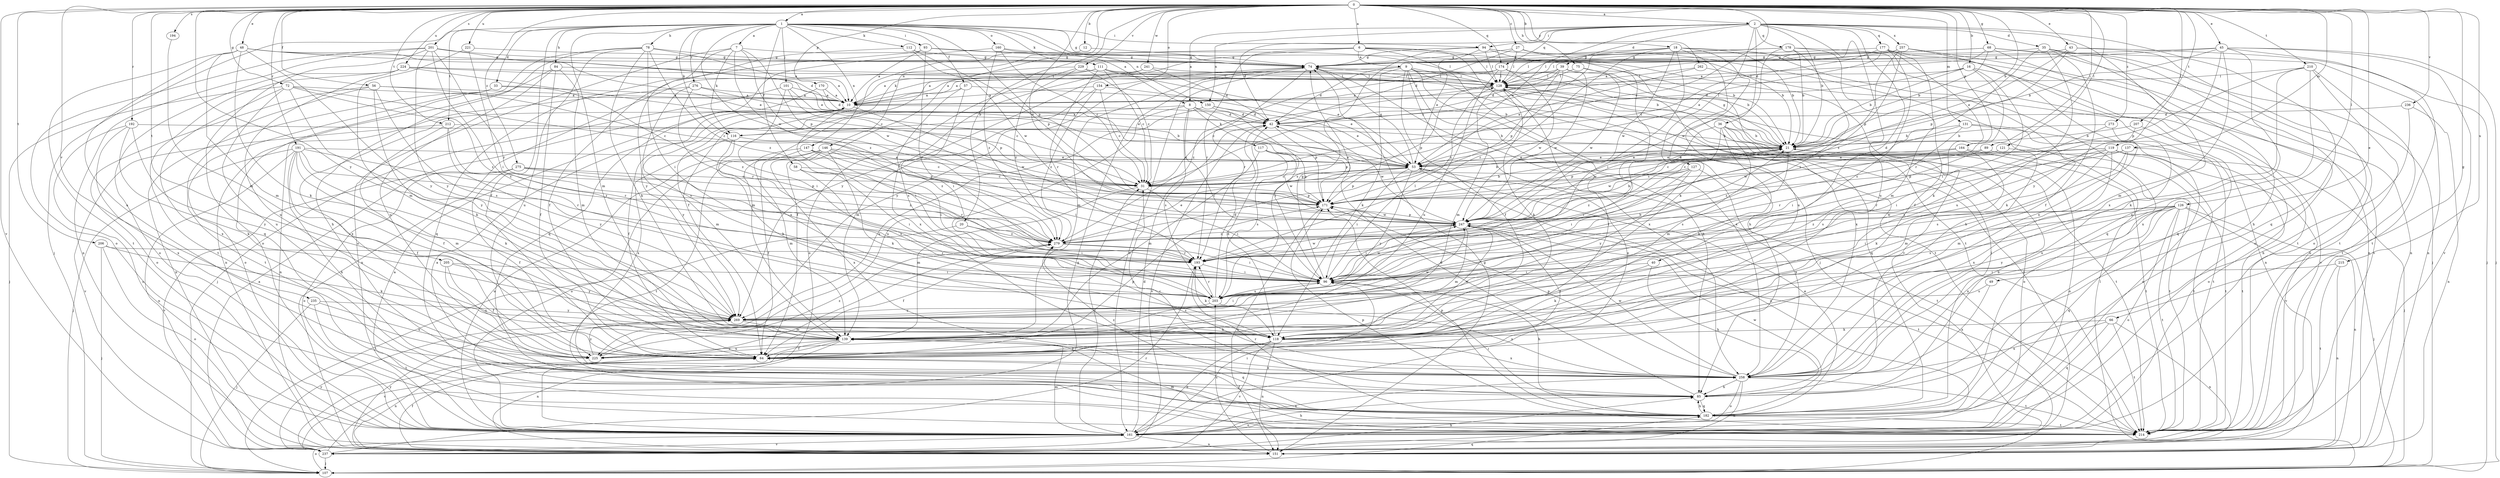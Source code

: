 strict digraph  {
0;
1;
2;
6;
7;
8;
9;
10;
12;
16;
18;
20;
21;
27;
31;
33;
35;
36;
39;
40;
42;
43;
45;
48;
49;
53;
56;
57;
58;
64;
66;
68;
72;
74;
75;
78;
84;
85;
89;
93;
94;
96;
101;
107;
111;
112;
116;
117;
118;
119;
121;
126;
127;
128;
131;
137;
139;
146;
147;
150;
151;
154;
160;
161;
164;
170;
171;
174;
177;
178;
182;
191;
192;
193;
194;
201;
203;
205;
206;
207;
210;
212;
214;
215;
221;
224;
225;
229;
235;
236;
237;
241;
247;
257;
258;
262;
269;
273;
275;
276;
279;
0 -> 1  [label=a];
0 -> 2  [label=a];
0 -> 6  [label=a];
0 -> 12  [label=b];
0 -> 16  [label=b];
0 -> 18  [label=b];
0 -> 20  [label=b];
0 -> 21  [label=b];
0 -> 27  [label=c];
0 -> 31  [label=c];
0 -> 43  [label=e];
0 -> 45  [label=e];
0 -> 48  [label=e];
0 -> 49  [label=e];
0 -> 56  [label=f];
0 -> 66  [label=g];
0 -> 68  [label=g];
0 -> 72  [label=g];
0 -> 75  [label=h];
0 -> 89  [label=i];
0 -> 119  [label=l];
0 -> 121  [label=l];
0 -> 126  [label=l];
0 -> 131  [label=m];
0 -> 137  [label=m];
0 -> 146  [label=n];
0 -> 154  [label=o];
0 -> 164  [label=p];
0 -> 170  [label=p];
0 -> 174  [label=q];
0 -> 191  [label=r];
0 -> 192  [label=r];
0 -> 194  [label=s];
0 -> 201  [label=s];
0 -> 205  [label=t];
0 -> 206  [label=t];
0 -> 207  [label=t];
0 -> 210  [label=t];
0 -> 212  [label=t];
0 -> 215  [label=u];
0 -> 221  [label=u];
0 -> 224  [label=u];
0 -> 229  [label=v];
0 -> 235  [label=v];
0 -> 236  [label=v];
0 -> 237  [label=v];
0 -> 241  [label=w];
0 -> 247  [label=w];
0 -> 262  [label=y];
0 -> 269  [label=y];
0 -> 273  [label=z];
0 -> 275  [label=z];
1 -> 7  [label=a];
1 -> 8  [label=a];
1 -> 33  [label=d];
1 -> 57  [label=f];
1 -> 58  [label=f];
1 -> 64  [label=f];
1 -> 74  [label=g];
1 -> 78  [label=h];
1 -> 84  [label=h];
1 -> 93  [label=i];
1 -> 94  [label=i];
1 -> 101  [label=j];
1 -> 107  [label=j];
1 -> 111  [label=k];
1 -> 112  [label=k];
1 -> 116  [label=k];
1 -> 139  [label=m];
1 -> 147  [label=n];
1 -> 150  [label=n];
1 -> 160  [label=o];
1 -> 171  [label=p];
1 -> 212  [label=t];
1 -> 247  [label=w];
1 -> 276  [label=z];
2 -> 8  [label=a];
2 -> 21  [label=b];
2 -> 35  [label=d];
2 -> 36  [label=d];
2 -> 39  [label=d];
2 -> 40  [label=d];
2 -> 42  [label=d];
2 -> 53  [label=e];
2 -> 94  [label=i];
2 -> 127  [label=l];
2 -> 150  [label=n];
2 -> 174  [label=q];
2 -> 177  [label=q];
2 -> 178  [label=q];
2 -> 182  [label=q];
2 -> 225  [label=u];
2 -> 257  [label=x];
2 -> 258  [label=x];
6 -> 9  [label=a];
6 -> 85  [label=h];
6 -> 107  [label=j];
6 -> 116  [label=k];
6 -> 128  [label=l];
6 -> 193  [label=r];
6 -> 214  [label=t];
6 -> 269  [label=y];
7 -> 74  [label=g];
7 -> 116  [label=k];
7 -> 161  [label=o];
7 -> 171  [label=p];
7 -> 247  [label=w];
7 -> 269  [label=y];
7 -> 279  [label=z];
8 -> 42  [label=d];
8 -> 96  [label=i];
8 -> 116  [label=k];
8 -> 117  [label=k];
8 -> 171  [label=p];
8 -> 203  [label=s];
8 -> 225  [label=u];
9 -> 10  [label=a];
9 -> 21  [label=b];
9 -> 42  [label=d];
9 -> 64  [label=f];
9 -> 85  [label=h];
9 -> 118  [label=k];
9 -> 128  [label=l];
9 -> 161  [label=o];
9 -> 214  [label=t];
9 -> 258  [label=x];
10 -> 42  [label=d];
10 -> 64  [label=f];
10 -> 96  [label=i];
10 -> 139  [label=m];
10 -> 247  [label=w];
10 -> 269  [label=y];
12 -> 64  [label=f];
12 -> 74  [label=g];
16 -> 21  [label=b];
16 -> 42  [label=d];
16 -> 96  [label=i];
16 -> 128  [label=l];
16 -> 193  [label=r];
16 -> 237  [label=v];
18 -> 21  [label=b];
18 -> 74  [label=g];
18 -> 96  [label=i];
18 -> 118  [label=k];
18 -> 128  [label=l];
18 -> 182  [label=q];
18 -> 193  [label=r];
18 -> 225  [label=u];
18 -> 247  [label=w];
20 -> 96  [label=i];
20 -> 107  [label=j];
20 -> 279  [label=z];
21 -> 53  [label=e];
21 -> 74  [label=g];
21 -> 161  [label=o];
21 -> 171  [label=p];
21 -> 203  [label=s];
21 -> 247  [label=w];
27 -> 21  [label=b];
27 -> 42  [label=d];
27 -> 74  [label=g];
27 -> 128  [label=l];
27 -> 237  [label=v];
31 -> 21  [label=b];
31 -> 96  [label=i];
31 -> 139  [label=m];
31 -> 171  [label=p];
33 -> 10  [label=a];
33 -> 151  [label=n];
33 -> 161  [label=o];
33 -> 279  [label=z];
35 -> 64  [label=f];
35 -> 74  [label=g];
35 -> 85  [label=h];
35 -> 107  [label=j];
35 -> 151  [label=n];
35 -> 193  [label=r];
35 -> 225  [label=u];
36 -> 21  [label=b];
36 -> 118  [label=k];
36 -> 139  [label=m];
36 -> 161  [label=o];
36 -> 193  [label=r];
36 -> 214  [label=t];
36 -> 247  [label=w];
39 -> 10  [label=a];
39 -> 42  [label=d];
39 -> 128  [label=l];
39 -> 151  [label=n];
39 -> 171  [label=p];
39 -> 247  [label=w];
39 -> 279  [label=z];
40 -> 85  [label=h];
40 -> 96  [label=i];
40 -> 118  [label=k];
42 -> 21  [label=b];
42 -> 171  [label=p];
42 -> 237  [label=v];
42 -> 247  [label=w];
43 -> 53  [label=e];
43 -> 74  [label=g];
43 -> 107  [label=j];
43 -> 161  [label=o];
43 -> 171  [label=p];
45 -> 21  [label=b];
45 -> 74  [label=g];
45 -> 107  [label=j];
45 -> 128  [label=l];
45 -> 139  [label=m];
45 -> 214  [label=t];
45 -> 237  [label=v];
45 -> 258  [label=x];
45 -> 269  [label=y];
48 -> 42  [label=d];
48 -> 53  [label=e];
48 -> 74  [label=g];
48 -> 118  [label=k];
48 -> 139  [label=m];
48 -> 214  [label=t];
48 -> 225  [label=u];
48 -> 269  [label=y];
49 -> 203  [label=s];
49 -> 258  [label=x];
53 -> 31  [label=c];
53 -> 74  [label=g];
53 -> 96  [label=i];
53 -> 161  [label=o];
53 -> 171  [label=p];
53 -> 214  [label=t];
53 -> 269  [label=y];
56 -> 10  [label=a];
56 -> 31  [label=c];
56 -> 118  [label=k];
56 -> 161  [label=o];
56 -> 203  [label=s];
56 -> 214  [label=t];
57 -> 10  [label=a];
57 -> 21  [label=b];
57 -> 96  [label=i];
57 -> 203  [label=s];
58 -> 31  [label=c];
58 -> 96  [label=i];
58 -> 193  [label=r];
58 -> 203  [label=s];
64 -> 128  [label=l];
64 -> 151  [label=n];
64 -> 171  [label=p];
64 -> 258  [label=x];
66 -> 118  [label=k];
66 -> 151  [label=n];
66 -> 182  [label=q];
66 -> 214  [label=t];
66 -> 258  [label=x];
68 -> 10  [label=a];
68 -> 21  [label=b];
68 -> 74  [label=g];
68 -> 128  [label=l];
68 -> 151  [label=n];
68 -> 161  [label=o];
68 -> 214  [label=t];
72 -> 10  [label=a];
72 -> 31  [label=c];
72 -> 107  [label=j];
72 -> 225  [label=u];
72 -> 258  [label=x];
72 -> 269  [label=y];
72 -> 279  [label=z];
74 -> 128  [label=l];
74 -> 139  [label=m];
74 -> 161  [label=o];
74 -> 193  [label=r];
74 -> 258  [label=x];
74 -> 269  [label=y];
75 -> 96  [label=i];
75 -> 128  [label=l];
75 -> 247  [label=w];
78 -> 10  [label=a];
78 -> 74  [label=g];
78 -> 85  [label=h];
78 -> 96  [label=i];
78 -> 118  [label=k];
78 -> 161  [label=o];
78 -> 225  [label=u];
78 -> 279  [label=z];
84 -> 64  [label=f];
84 -> 128  [label=l];
84 -> 139  [label=m];
84 -> 151  [label=n];
84 -> 225  [label=u];
85 -> 21  [label=b];
85 -> 31  [label=c];
85 -> 42  [label=d];
85 -> 182  [label=q];
85 -> 279  [label=z];
89 -> 53  [label=e];
89 -> 193  [label=r];
89 -> 214  [label=t];
93 -> 10  [label=a];
93 -> 74  [label=g];
93 -> 128  [label=l];
93 -> 182  [label=q];
93 -> 193  [label=r];
94 -> 53  [label=e];
94 -> 74  [label=g];
94 -> 85  [label=h];
94 -> 128  [label=l];
94 -> 203  [label=s];
94 -> 237  [label=v];
96 -> 21  [label=b];
96 -> 74  [label=g];
96 -> 85  [label=h];
96 -> 128  [label=l];
96 -> 203  [label=s];
96 -> 247  [label=w];
101 -> 10  [label=a];
101 -> 31  [label=c];
101 -> 96  [label=i];
101 -> 107  [label=j];
101 -> 171  [label=p];
107 -> 128  [label=l];
107 -> 161  [label=o];
107 -> 182  [label=q];
111 -> 21  [label=b];
111 -> 31  [label=c];
111 -> 53  [label=e];
111 -> 128  [label=l];
111 -> 139  [label=m];
111 -> 151  [label=n];
111 -> 193  [label=r];
112 -> 64  [label=f];
112 -> 74  [label=g];
112 -> 171  [label=p];
112 -> 247  [label=w];
116 -> 118  [label=k];
116 -> 203  [label=s];
116 -> 258  [label=x];
116 -> 279  [label=z];
117 -> 53  [label=e];
117 -> 139  [label=m];
117 -> 171  [label=p];
117 -> 203  [label=s];
117 -> 247  [label=w];
118 -> 42  [label=d];
118 -> 64  [label=f];
118 -> 151  [label=n];
118 -> 161  [label=o];
118 -> 237  [label=v];
118 -> 247  [label=w];
118 -> 258  [label=x];
119 -> 31  [label=c];
119 -> 53  [label=e];
119 -> 107  [label=j];
119 -> 139  [label=m];
119 -> 193  [label=r];
119 -> 203  [label=s];
119 -> 214  [label=t];
119 -> 237  [label=v];
119 -> 258  [label=x];
121 -> 31  [label=c];
121 -> 53  [label=e];
121 -> 214  [label=t];
126 -> 96  [label=i];
126 -> 107  [label=j];
126 -> 151  [label=n];
126 -> 161  [label=o];
126 -> 182  [label=q];
126 -> 203  [label=s];
126 -> 214  [label=t];
126 -> 247  [label=w];
126 -> 258  [label=x];
126 -> 269  [label=y];
126 -> 279  [label=z];
127 -> 31  [label=c];
127 -> 96  [label=i];
127 -> 193  [label=r];
127 -> 258  [label=x];
127 -> 269  [label=y];
127 -> 279  [label=z];
128 -> 10  [label=a];
128 -> 31  [label=c];
128 -> 118  [label=k];
128 -> 139  [label=m];
128 -> 171  [label=p];
128 -> 182  [label=q];
131 -> 21  [label=b];
131 -> 96  [label=i];
131 -> 161  [label=o];
131 -> 214  [label=t];
131 -> 247  [label=w];
137 -> 53  [label=e];
137 -> 139  [label=m];
137 -> 171  [label=p];
137 -> 203  [label=s];
137 -> 214  [label=t];
139 -> 64  [label=f];
139 -> 151  [label=n];
139 -> 182  [label=q];
139 -> 225  [label=u];
139 -> 237  [label=v];
146 -> 31  [label=c];
146 -> 53  [label=e];
146 -> 64  [label=f];
146 -> 96  [label=i];
146 -> 118  [label=k];
146 -> 161  [label=o];
146 -> 214  [label=t];
146 -> 258  [label=x];
147 -> 53  [label=e];
147 -> 96  [label=i];
147 -> 139  [label=m];
147 -> 161  [label=o];
147 -> 171  [label=p];
150 -> 42  [label=d];
150 -> 53  [label=e];
150 -> 96  [label=i];
150 -> 225  [label=u];
151 -> 64  [label=f];
151 -> 74  [label=g];
151 -> 128  [label=l];
151 -> 203  [label=s];
151 -> 269  [label=y];
154 -> 10  [label=a];
154 -> 31  [label=c];
154 -> 53  [label=e];
154 -> 139  [label=m];
154 -> 279  [label=z];
160 -> 21  [label=b];
160 -> 31  [label=c];
160 -> 74  [label=g];
160 -> 182  [label=q];
160 -> 279  [label=z];
161 -> 10  [label=a];
161 -> 31  [label=c];
161 -> 42  [label=d];
161 -> 85  [label=h];
161 -> 96  [label=i];
161 -> 139  [label=m];
161 -> 151  [label=n];
161 -> 237  [label=v];
161 -> 258  [label=x];
164 -> 53  [label=e];
164 -> 118  [label=k];
164 -> 214  [label=t];
164 -> 279  [label=z];
170 -> 10  [label=a];
170 -> 42  [label=d];
170 -> 258  [label=x];
171 -> 21  [label=b];
171 -> 151  [label=n];
171 -> 247  [label=w];
174 -> 10  [label=a];
174 -> 128  [label=l];
174 -> 225  [label=u];
174 -> 247  [label=w];
174 -> 258  [label=x];
174 -> 279  [label=z];
177 -> 31  [label=c];
177 -> 53  [label=e];
177 -> 74  [label=g];
177 -> 118  [label=k];
177 -> 139  [label=m];
177 -> 203  [label=s];
177 -> 214  [label=t];
178 -> 21  [label=b];
178 -> 31  [label=c];
178 -> 64  [label=f];
178 -> 74  [label=g];
178 -> 96  [label=i];
178 -> 182  [label=q];
178 -> 247  [label=w];
182 -> 10  [label=a];
182 -> 53  [label=e];
182 -> 64  [label=f];
182 -> 85  [label=h];
182 -> 96  [label=i];
182 -> 128  [label=l];
182 -> 161  [label=o];
182 -> 171  [label=p];
182 -> 193  [label=r];
182 -> 214  [label=t];
182 -> 247  [label=w];
191 -> 53  [label=e];
191 -> 64  [label=f];
191 -> 85  [label=h];
191 -> 107  [label=j];
191 -> 118  [label=k];
191 -> 139  [label=m];
191 -> 151  [label=n];
191 -> 193  [label=r];
191 -> 279  [label=z];
192 -> 21  [label=b];
192 -> 118  [label=k];
192 -> 161  [label=o];
192 -> 258  [label=x];
192 -> 269  [label=y];
193 -> 96  [label=i];
193 -> 118  [label=k];
193 -> 247  [label=w];
194 -> 139  [label=m];
201 -> 53  [label=e];
201 -> 74  [label=g];
201 -> 151  [label=n];
201 -> 161  [label=o];
201 -> 182  [label=q];
201 -> 193  [label=r];
201 -> 203  [label=s];
201 -> 269  [label=y];
203 -> 42  [label=d];
203 -> 193  [label=r];
203 -> 258  [label=x];
203 -> 269  [label=y];
205 -> 64  [label=f];
205 -> 96  [label=i];
205 -> 225  [label=u];
205 -> 269  [label=y];
206 -> 107  [label=j];
206 -> 118  [label=k];
206 -> 161  [label=o];
206 -> 193  [label=r];
207 -> 21  [label=b];
207 -> 161  [label=o];
207 -> 203  [label=s];
210 -> 118  [label=k];
210 -> 128  [label=l];
210 -> 161  [label=o];
210 -> 171  [label=p];
210 -> 214  [label=t];
210 -> 258  [label=x];
212 -> 21  [label=b];
212 -> 64  [label=f];
212 -> 193  [label=r];
212 -> 237  [label=v];
212 -> 269  [label=y];
214 -> 139  [label=m];
214 -> 171  [label=p];
215 -> 96  [label=i];
215 -> 151  [label=n];
215 -> 214  [label=t];
221 -> 74  [label=g];
221 -> 96  [label=i];
221 -> 139  [label=m];
224 -> 10  [label=a];
224 -> 31  [label=c];
224 -> 128  [label=l];
224 -> 161  [label=o];
224 -> 214  [label=t];
224 -> 225  [label=u];
225 -> 269  [label=y];
225 -> 279  [label=z];
229 -> 10  [label=a];
229 -> 31  [label=c];
229 -> 128  [label=l];
229 -> 161  [label=o];
229 -> 279  [label=z];
235 -> 107  [label=j];
235 -> 214  [label=t];
235 -> 225  [label=u];
235 -> 269  [label=y];
236 -> 42  [label=d];
236 -> 85  [label=h];
236 -> 151  [label=n];
237 -> 10  [label=a];
237 -> 74  [label=g];
237 -> 85  [label=h];
237 -> 107  [label=j];
237 -> 193  [label=r];
237 -> 269  [label=y];
237 -> 279  [label=z];
241 -> 42  [label=d];
241 -> 64  [label=f];
241 -> 128  [label=l];
241 -> 258  [label=x];
247 -> 21  [label=b];
247 -> 64  [label=f];
247 -> 96  [label=i];
247 -> 139  [label=m];
247 -> 171  [label=p];
247 -> 214  [label=t];
247 -> 279  [label=z];
257 -> 10  [label=a];
257 -> 74  [label=g];
257 -> 151  [label=n];
257 -> 171  [label=p];
257 -> 258  [label=x];
257 -> 279  [label=z];
258 -> 85  [label=h];
258 -> 151  [label=n];
258 -> 161  [label=o];
258 -> 171  [label=p];
258 -> 214  [label=t];
258 -> 247  [label=w];
258 -> 279  [label=z];
262 -> 53  [label=e];
262 -> 118  [label=k];
262 -> 128  [label=l];
269 -> 96  [label=i];
269 -> 118  [label=k];
269 -> 139  [label=m];
269 -> 247  [label=w];
273 -> 21  [label=b];
273 -> 96  [label=i];
273 -> 258  [label=x];
275 -> 31  [label=c];
275 -> 64  [label=f];
275 -> 161  [label=o];
275 -> 171  [label=p];
275 -> 237  [label=v];
275 -> 279  [label=z];
276 -> 10  [label=a];
276 -> 53  [label=e];
276 -> 151  [label=n];
276 -> 193  [label=r];
276 -> 203  [label=s];
279 -> 53  [label=e];
279 -> 64  [label=f];
279 -> 96  [label=i];
279 -> 193  [label=r];
}
